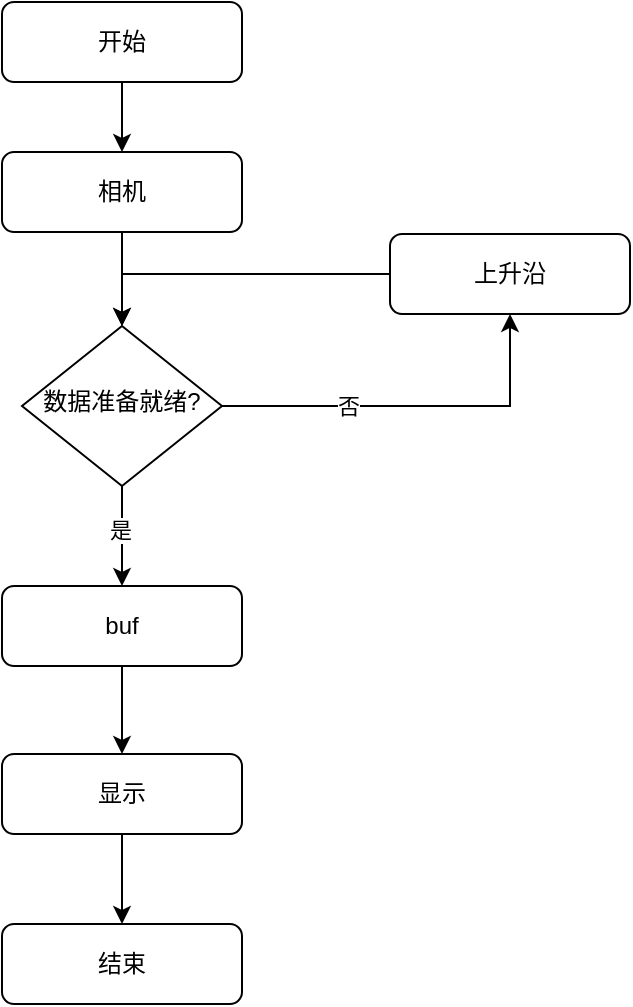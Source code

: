 <mxfile version="24.4.13" type="github">
  <diagram id="C5RBs43oDa-KdzZeNtuy" name="Page-1">
    <mxGraphModel dx="1117" dy="777" grid="1" gridSize="10" guides="1" tooltips="1" connect="1" arrows="1" fold="1" page="1" pageScale="1" pageWidth="827" pageHeight="1169" math="0" shadow="0">
      <root>
        <mxCell id="WIyWlLk6GJQsqaUBKTNV-0" />
        <mxCell id="WIyWlLk6GJQsqaUBKTNV-1" parent="WIyWlLk6GJQsqaUBKTNV-0" />
        <mxCell id="WbNXJ3j-4JGKkmVH_gOa-11" value="" style="edgeStyle=orthogonalEdgeStyle;rounded=0;orthogonalLoop=1;jettySize=auto;html=1;" edge="1" parent="WIyWlLk6GJQsqaUBKTNV-1" source="WIyWlLk6GJQsqaUBKTNV-3" target="WIyWlLk6GJQsqaUBKTNV-6">
          <mxGeometry relative="1" as="geometry" />
        </mxCell>
        <mxCell id="WIyWlLk6GJQsqaUBKTNV-3" value="相机" style="rounded=1;whiteSpace=wrap;html=1;fontSize=12;glass=0;strokeWidth=1;shadow=0;" parent="WIyWlLk6GJQsqaUBKTNV-1" vertex="1">
          <mxGeometry x="321" y="154" width="120" height="40" as="geometry" />
        </mxCell>
        <mxCell id="WbNXJ3j-4JGKkmVH_gOa-13" value="" style="edgeStyle=orthogonalEdgeStyle;rounded=0;orthogonalLoop=1;jettySize=auto;html=1;" edge="1" parent="WIyWlLk6GJQsqaUBKTNV-1" source="WIyWlLk6GJQsqaUBKTNV-6" target="WbNXJ3j-4JGKkmVH_gOa-18">
          <mxGeometry relative="1" as="geometry">
            <mxPoint x="381" y="367" as="targetPoint" />
          </mxGeometry>
        </mxCell>
        <mxCell id="WbNXJ3j-4JGKkmVH_gOa-17" value="是" style="edgeLabel;html=1;align=center;verticalAlign=middle;resizable=0;points=[];" vertex="1" connectable="0" parent="WbNXJ3j-4JGKkmVH_gOa-13">
          <mxGeometry x="-0.05" y="3" relative="1" as="geometry">
            <mxPoint x="-4" y="-2" as="offset" />
          </mxGeometry>
        </mxCell>
        <mxCell id="WbNXJ3j-4JGKkmVH_gOa-15" style="edgeStyle=orthogonalEdgeStyle;rounded=0;orthogonalLoop=1;jettySize=auto;html=1;entryX=0.5;entryY=1;entryDx=0;entryDy=0;" edge="1" parent="WIyWlLk6GJQsqaUBKTNV-1" source="WIyWlLk6GJQsqaUBKTNV-6" target="WIyWlLk6GJQsqaUBKTNV-7">
          <mxGeometry relative="1" as="geometry" />
        </mxCell>
        <mxCell id="WbNXJ3j-4JGKkmVH_gOa-16" value="否" style="edgeLabel;html=1;align=center;verticalAlign=middle;resizable=0;points=[];" vertex="1" connectable="0" parent="WbNXJ3j-4JGKkmVH_gOa-15">
          <mxGeometry x="-0.34" relative="1" as="geometry">
            <mxPoint as="offset" />
          </mxGeometry>
        </mxCell>
        <mxCell id="WIyWlLk6GJQsqaUBKTNV-6" value="数据准备就绪&lt;span style=&quot;background-color: initial;&quot;&gt;?&lt;/span&gt;" style="rhombus;whiteSpace=wrap;html=1;shadow=0;fontFamily=Helvetica;fontSize=12;align=center;strokeWidth=1;spacing=6;spacingTop=-4;" parent="WIyWlLk6GJQsqaUBKTNV-1" vertex="1">
          <mxGeometry x="331" y="241" width="100" height="80" as="geometry" />
        </mxCell>
        <mxCell id="WbNXJ3j-4JGKkmVH_gOa-14" value="" style="edgeStyle=orthogonalEdgeStyle;rounded=0;orthogonalLoop=1;jettySize=auto;html=1;" edge="1" parent="WIyWlLk6GJQsqaUBKTNV-1" source="WIyWlLk6GJQsqaUBKTNV-7" target="WIyWlLk6GJQsqaUBKTNV-6">
          <mxGeometry relative="1" as="geometry" />
        </mxCell>
        <mxCell id="WIyWlLk6GJQsqaUBKTNV-7" value="上升沿" style="rounded=1;whiteSpace=wrap;html=1;fontSize=12;glass=0;strokeWidth=1;shadow=0;" parent="WIyWlLk6GJQsqaUBKTNV-1" vertex="1">
          <mxGeometry x="515" y="195" width="120" height="40" as="geometry" />
        </mxCell>
        <mxCell id="WbNXJ3j-4JGKkmVH_gOa-10" value="" style="edgeStyle=orthogonalEdgeStyle;rounded=0;orthogonalLoop=1;jettySize=auto;html=1;" edge="1" parent="WIyWlLk6GJQsqaUBKTNV-1" source="WbNXJ3j-4JGKkmVH_gOa-9" target="WIyWlLk6GJQsqaUBKTNV-3">
          <mxGeometry relative="1" as="geometry" />
        </mxCell>
        <mxCell id="WbNXJ3j-4JGKkmVH_gOa-9" value="开始" style="rounded=1;whiteSpace=wrap;html=1;fontSize=12;glass=0;strokeWidth=1;shadow=0;" vertex="1" parent="WIyWlLk6GJQsqaUBKTNV-1">
          <mxGeometry x="321" y="79" width="120" height="40" as="geometry" />
        </mxCell>
        <mxCell id="WbNXJ3j-4JGKkmVH_gOa-23" value="" style="edgeStyle=orthogonalEdgeStyle;rounded=0;orthogonalLoop=1;jettySize=auto;html=1;" edge="1" parent="WIyWlLk6GJQsqaUBKTNV-1" source="WbNXJ3j-4JGKkmVH_gOa-18" target="WbNXJ3j-4JGKkmVH_gOa-19">
          <mxGeometry relative="1" as="geometry" />
        </mxCell>
        <mxCell id="WbNXJ3j-4JGKkmVH_gOa-18" value="buf" style="rounded=1;whiteSpace=wrap;html=1;fontSize=12;glass=0;strokeWidth=1;shadow=0;" vertex="1" parent="WIyWlLk6GJQsqaUBKTNV-1">
          <mxGeometry x="321" y="371" width="120" height="40" as="geometry" />
        </mxCell>
        <mxCell id="WbNXJ3j-4JGKkmVH_gOa-25" value="" style="edgeStyle=orthogonalEdgeStyle;rounded=0;orthogonalLoop=1;jettySize=auto;html=1;" edge="1" parent="WIyWlLk6GJQsqaUBKTNV-1" source="WbNXJ3j-4JGKkmVH_gOa-19" target="WbNXJ3j-4JGKkmVH_gOa-24">
          <mxGeometry relative="1" as="geometry" />
        </mxCell>
        <mxCell id="WbNXJ3j-4JGKkmVH_gOa-19" value="显示" style="rounded=1;whiteSpace=wrap;html=1;fontSize=12;glass=0;strokeWidth=1;shadow=0;" vertex="1" parent="WIyWlLk6GJQsqaUBKTNV-1">
          <mxGeometry x="321" y="455" width="120" height="40" as="geometry" />
        </mxCell>
        <mxCell id="WbNXJ3j-4JGKkmVH_gOa-24" value="结束" style="rounded=1;whiteSpace=wrap;html=1;fontSize=12;glass=0;strokeWidth=1;shadow=0;" vertex="1" parent="WIyWlLk6GJQsqaUBKTNV-1">
          <mxGeometry x="321" y="540" width="120" height="40" as="geometry" />
        </mxCell>
      </root>
    </mxGraphModel>
  </diagram>
</mxfile>

